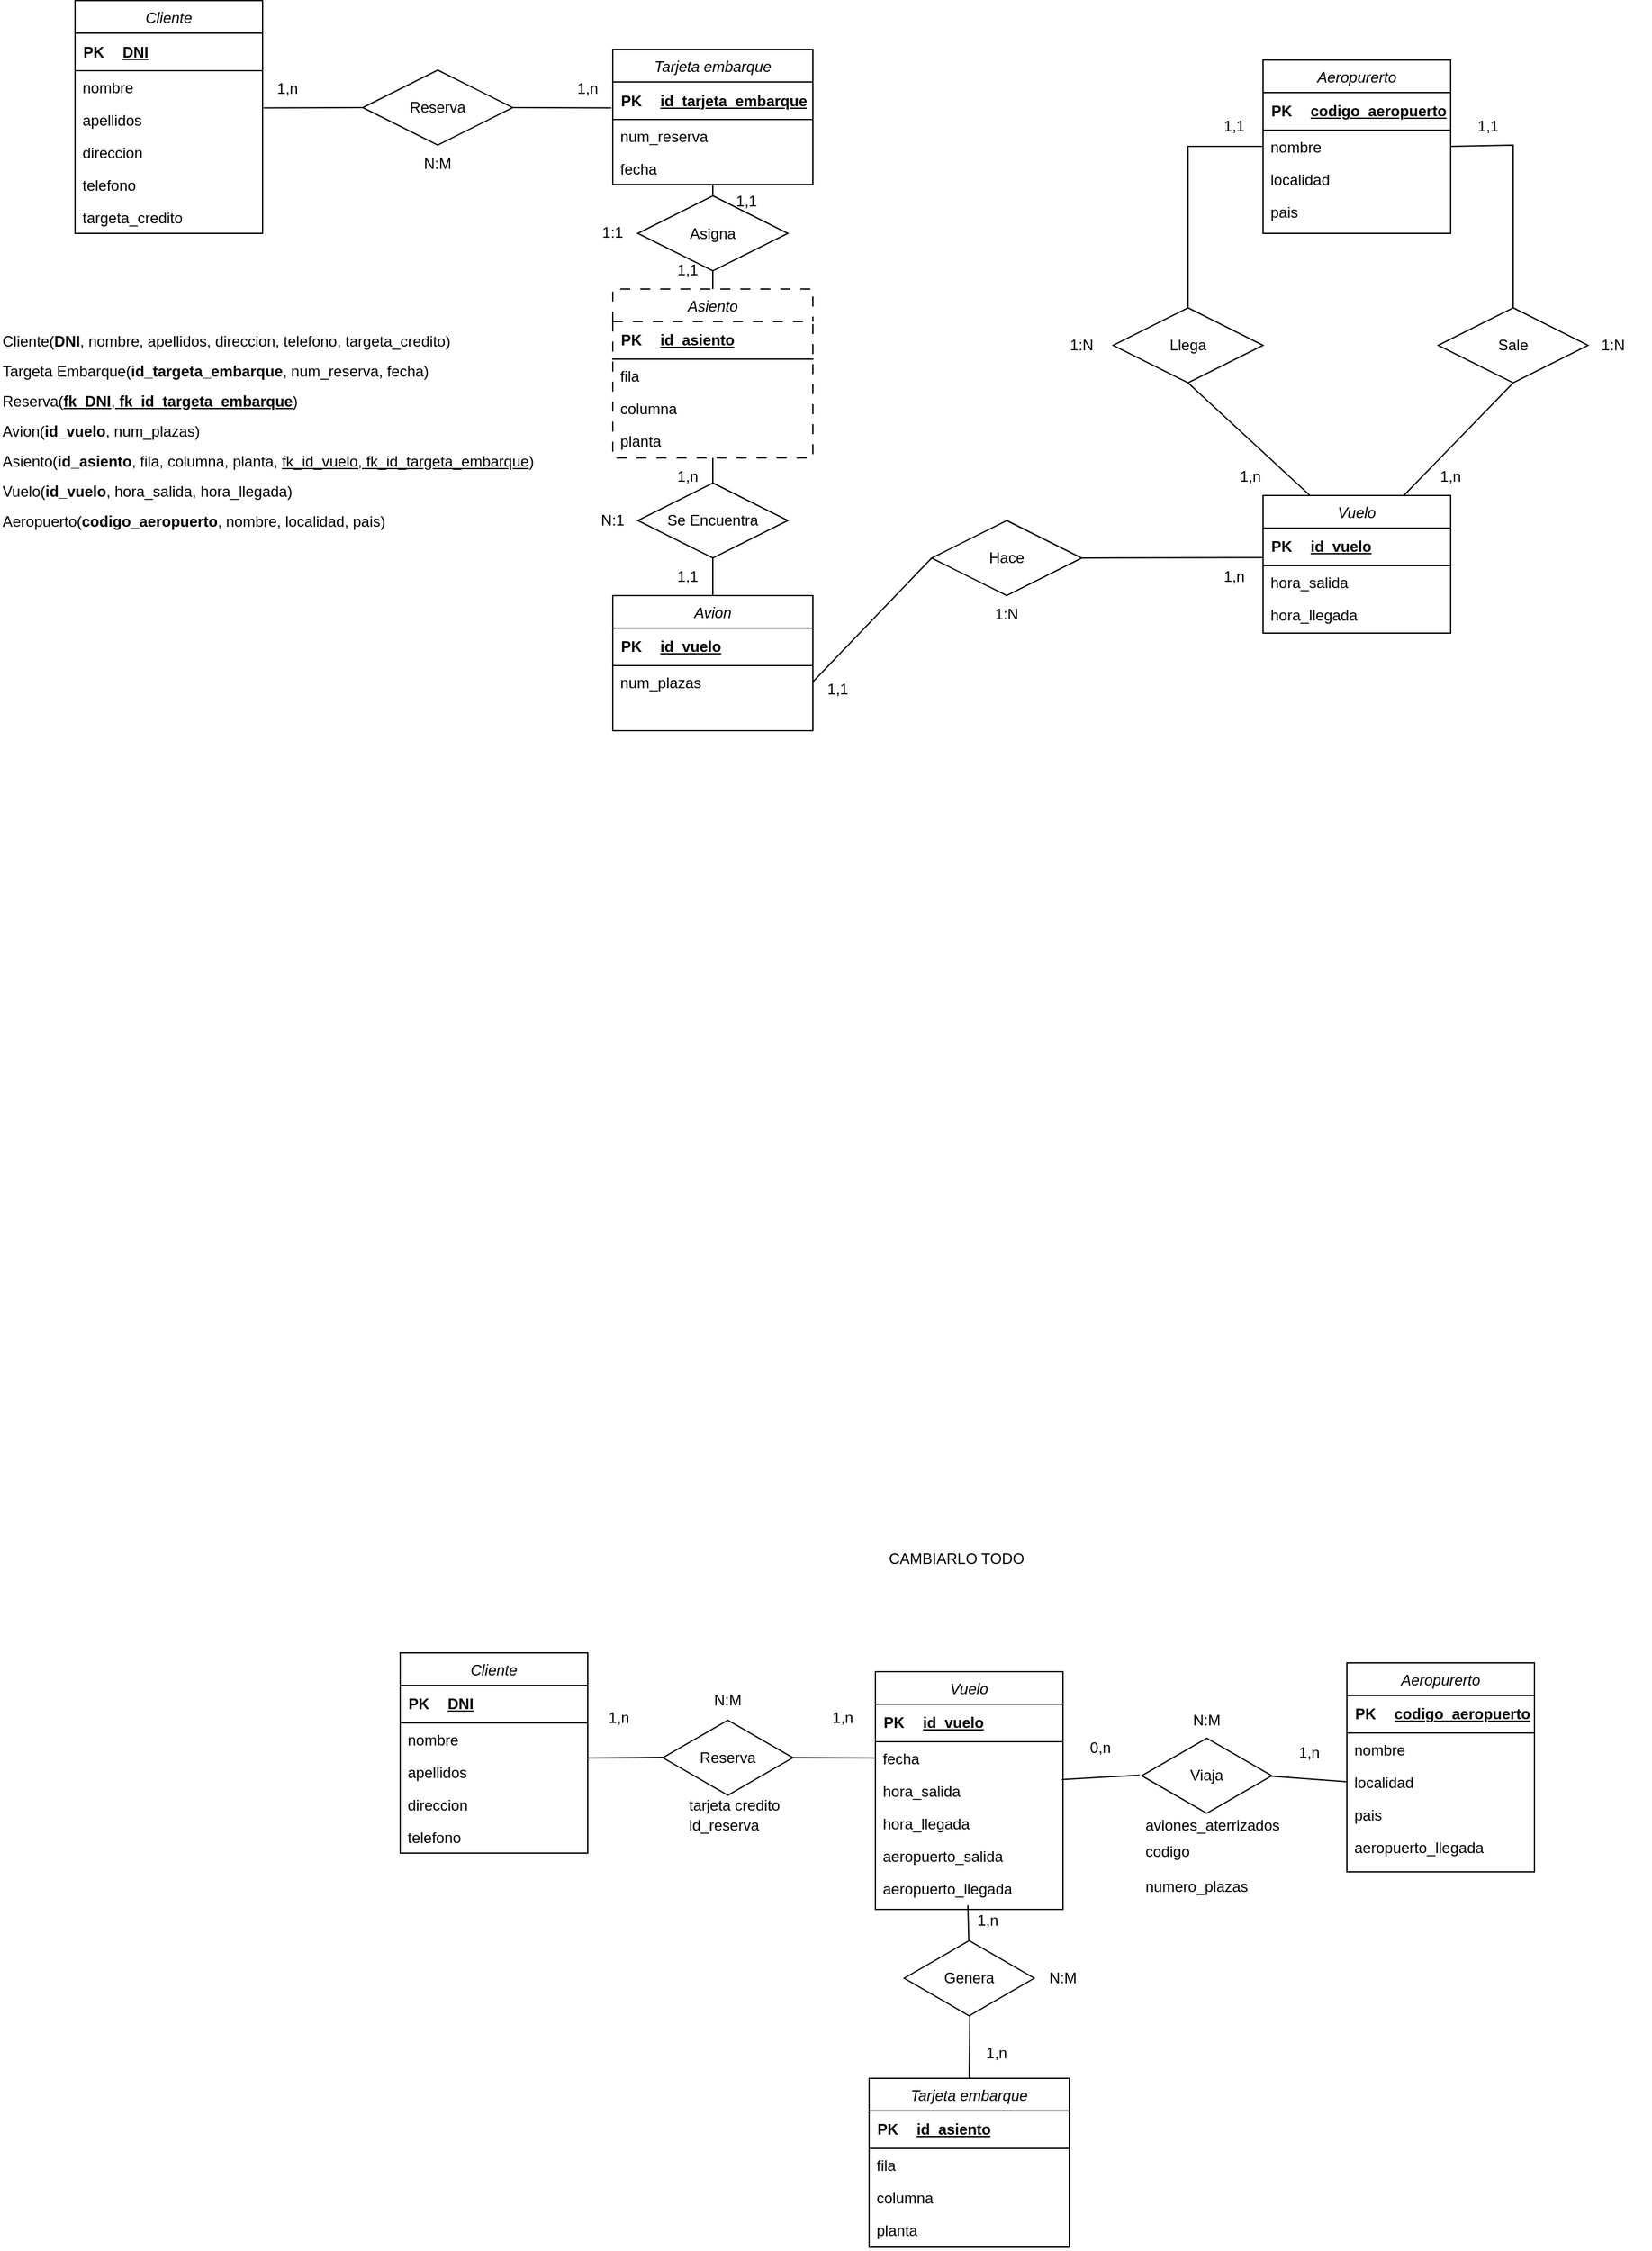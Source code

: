 <mxfile version="22.0.4" type="github">
  <diagram id="C5RBs43oDa-KdzZeNtuy" name="Page-1">
    <mxGraphModel dx="2210" dy="3105" grid="1" gridSize="10" guides="1" tooltips="1" connect="1" arrows="1" fold="1" page="1" pageScale="1" pageWidth="827" pageHeight="1169" math="0" shadow="0">
      <root>
        <mxCell id="WIyWlLk6GJQsqaUBKTNV-0" />
        <mxCell id="WIyWlLk6GJQsqaUBKTNV-1" parent="WIyWlLk6GJQsqaUBKTNV-0" />
        <mxCell id="zkfFHV4jXpPFQw0GAbJ--0" value="Vuelo" style="swimlane;fontStyle=2;align=center;verticalAlign=top;childLayout=stackLayout;horizontal=1;startSize=26;horizontalStack=0;resizeParent=1;resizeLast=0;collapsible=1;marginBottom=0;rounded=0;shadow=0;strokeWidth=1;" parent="WIyWlLk6GJQsqaUBKTNV-1" vertex="1">
          <mxGeometry x="450" y="130" width="150" height="190" as="geometry">
            <mxRectangle x="230" y="140" width="160" height="26" as="alternateBounds" />
          </mxGeometry>
        </mxCell>
        <mxCell id="YsVu7HpBOP6hkLR7kdbf-8" value="" style="shape=table;startSize=0;container=1;collapsible=1;childLayout=tableLayout;fixedRows=1;rowLines=0;fontStyle=0;align=center;resizeLast=1;strokeColor=none;fillColor=none;collapsible=0;" parent="zkfFHV4jXpPFQw0GAbJ--0" vertex="1">
          <mxGeometry y="26" width="150" height="30" as="geometry" />
        </mxCell>
        <mxCell id="YsVu7HpBOP6hkLR7kdbf-9" value="" style="shape=tableRow;horizontal=0;startSize=0;swimlaneHead=0;swimlaneBody=0;fillColor=none;collapsible=0;dropTarget=0;points=[[0,0.5],[1,0.5]];portConstraint=eastwest;top=0;left=0;right=0;bottom=1;" parent="YsVu7HpBOP6hkLR7kdbf-8" vertex="1">
          <mxGeometry width="150" height="30" as="geometry" />
        </mxCell>
        <mxCell id="YsVu7HpBOP6hkLR7kdbf-10" value="PK" style="shape=partialRectangle;connectable=0;fillColor=none;top=0;left=0;bottom=0;right=0;fontStyle=1;overflow=hidden;whiteSpace=wrap;html=1;" parent="YsVu7HpBOP6hkLR7kdbf-9" vertex="1">
          <mxGeometry width="30" height="30" as="geometry">
            <mxRectangle width="30" height="30" as="alternateBounds" />
          </mxGeometry>
        </mxCell>
        <mxCell id="YsVu7HpBOP6hkLR7kdbf-11" value="id_vuelo" style="shape=partialRectangle;connectable=0;fillColor=none;top=0;left=0;bottom=0;right=0;align=left;spacingLeft=6;fontStyle=5;overflow=hidden;whiteSpace=wrap;html=1;" parent="YsVu7HpBOP6hkLR7kdbf-9" vertex="1">
          <mxGeometry x="30" width="120" height="30" as="geometry">
            <mxRectangle width="120" height="30" as="alternateBounds" />
          </mxGeometry>
        </mxCell>
        <mxCell id="zkfFHV4jXpPFQw0GAbJ--2" value="fecha" style="text;align=left;verticalAlign=top;spacingLeft=4;spacingRight=4;overflow=hidden;rotatable=0;points=[[0,0.5],[1,0.5]];portConstraint=eastwest;rounded=0;shadow=0;html=0;" parent="zkfFHV4jXpPFQw0GAbJ--0" vertex="1">
          <mxGeometry y="56" width="150" height="26" as="geometry" />
        </mxCell>
        <mxCell id="zkfFHV4jXpPFQw0GAbJ--3" value="hora_salida" style="text;align=left;verticalAlign=top;spacingLeft=4;spacingRight=4;overflow=hidden;rotatable=0;points=[[0,0.5],[1,0.5]];portConstraint=eastwest;rounded=0;shadow=0;html=0;" parent="zkfFHV4jXpPFQw0GAbJ--0" vertex="1">
          <mxGeometry y="82" width="150" height="26" as="geometry" />
        </mxCell>
        <mxCell id="EzvUGjrrQBkVYkl8ZG3M-45" value="hora_llegada" style="text;align=left;verticalAlign=top;spacingLeft=4;spacingRight=4;overflow=hidden;rotatable=0;points=[[0,0.5],[1,0.5]];portConstraint=eastwest;" parent="zkfFHV4jXpPFQw0GAbJ--0" vertex="1">
          <mxGeometry y="108" width="150" height="26" as="geometry" />
        </mxCell>
        <mxCell id="EzvUGjrrQBkVYkl8ZG3M-46" value="aeropuerto_salida" style="text;align=left;verticalAlign=top;spacingLeft=4;spacingRight=4;overflow=hidden;rotatable=0;points=[[0,0.5],[1,0.5]];portConstraint=eastwest;" parent="zkfFHV4jXpPFQw0GAbJ--0" vertex="1">
          <mxGeometry y="134" width="150" height="26" as="geometry" />
        </mxCell>
        <mxCell id="zkfFHV4jXpPFQw0GAbJ--1" value="aeropuerto_llegada" style="text;align=left;verticalAlign=top;spacingLeft=4;spacingRight=4;overflow=hidden;rotatable=0;points=[[0,0.5],[1,0.5]];portConstraint=eastwest;" parent="zkfFHV4jXpPFQw0GAbJ--0" vertex="1">
          <mxGeometry y="160" width="150" height="26" as="geometry" />
        </mxCell>
        <mxCell id="EzvUGjrrQBkVYkl8ZG3M-3" value="Cliente" style="swimlane;fontStyle=2;align=center;verticalAlign=top;childLayout=stackLayout;horizontal=1;startSize=26;horizontalStack=0;resizeParent=1;resizeLast=0;collapsible=1;marginBottom=0;rounded=0;shadow=0;strokeWidth=1;" parent="WIyWlLk6GJQsqaUBKTNV-1" vertex="1">
          <mxGeometry x="70" y="115" width="150" height="160" as="geometry">
            <mxRectangle x="230" y="140" width="160" height="26" as="alternateBounds" />
          </mxGeometry>
        </mxCell>
        <mxCell id="YsVu7HpBOP6hkLR7kdbf-0" value="" style="shape=table;startSize=0;container=1;collapsible=1;childLayout=tableLayout;fixedRows=1;rowLines=0;fontStyle=0;align=center;resizeLast=1;strokeColor=none;fillColor=none;collapsible=0;" parent="EzvUGjrrQBkVYkl8ZG3M-3" vertex="1">
          <mxGeometry y="26" width="150" height="30" as="geometry" />
        </mxCell>
        <mxCell id="YsVu7HpBOP6hkLR7kdbf-1" value="" style="shape=tableRow;horizontal=0;startSize=0;swimlaneHead=0;swimlaneBody=0;fillColor=none;collapsible=0;dropTarget=0;points=[[0,0.5],[1,0.5]];portConstraint=eastwest;top=0;left=0;right=0;bottom=1;" parent="YsVu7HpBOP6hkLR7kdbf-0" vertex="1">
          <mxGeometry width="150" height="30" as="geometry" />
        </mxCell>
        <mxCell id="YsVu7HpBOP6hkLR7kdbf-2" value="PK" style="shape=partialRectangle;connectable=0;fillColor=none;top=0;left=0;bottom=0;right=0;fontStyle=1;overflow=hidden;whiteSpace=wrap;html=1;" parent="YsVu7HpBOP6hkLR7kdbf-1" vertex="1">
          <mxGeometry width="30" height="30" as="geometry">
            <mxRectangle width="30" height="30" as="alternateBounds" />
          </mxGeometry>
        </mxCell>
        <mxCell id="YsVu7HpBOP6hkLR7kdbf-3" value="DNI" style="shape=partialRectangle;connectable=0;fillColor=none;top=0;left=0;bottom=0;right=0;align=left;spacingLeft=6;fontStyle=5;overflow=hidden;whiteSpace=wrap;html=1;" parent="YsVu7HpBOP6hkLR7kdbf-1" vertex="1">
          <mxGeometry x="30" width="120" height="30" as="geometry">
            <mxRectangle width="120" height="30" as="alternateBounds" />
          </mxGeometry>
        </mxCell>
        <mxCell id="EzvUGjrrQBkVYkl8ZG3M-5" value="nombre" style="text;align=left;verticalAlign=top;spacingLeft=4;spacingRight=4;overflow=hidden;rotatable=0;points=[[0,0.5],[1,0.5]];portConstraint=eastwest;rounded=0;shadow=0;html=0;" parent="EzvUGjrrQBkVYkl8ZG3M-3" vertex="1">
          <mxGeometry y="56" width="150" height="26" as="geometry" />
        </mxCell>
        <mxCell id="EzvUGjrrQBkVYkl8ZG3M-41" value="apellidos" style="text;align=left;verticalAlign=top;spacingLeft=4;spacingRight=4;overflow=hidden;rotatable=0;points=[[0,0.5],[1,0.5]];portConstraint=eastwest;rounded=0;shadow=0;html=0;" parent="EzvUGjrrQBkVYkl8ZG3M-3" vertex="1">
          <mxGeometry y="82" width="150" height="26" as="geometry" />
        </mxCell>
        <mxCell id="EzvUGjrrQBkVYkl8ZG3M-42" value="direccion" style="text;align=left;verticalAlign=top;spacingLeft=4;spacingRight=4;overflow=hidden;rotatable=0;points=[[0,0.5],[1,0.5]];portConstraint=eastwest;rounded=0;shadow=0;html=0;" parent="EzvUGjrrQBkVYkl8ZG3M-3" vertex="1">
          <mxGeometry y="108" width="150" height="26" as="geometry" />
        </mxCell>
        <mxCell id="EzvUGjrrQBkVYkl8ZG3M-6" value="telefono" style="text;align=left;verticalAlign=top;spacingLeft=4;spacingRight=4;overflow=hidden;rotatable=0;points=[[0,0.5],[1,0.5]];portConstraint=eastwest;rounded=0;shadow=0;html=0;" parent="EzvUGjrrQBkVYkl8ZG3M-3" vertex="1">
          <mxGeometry y="134" width="150" height="26" as="geometry" />
        </mxCell>
        <mxCell id="EzvUGjrrQBkVYkl8ZG3M-8" value="Tarjeta embarque" style="swimlane;fontStyle=2;align=center;verticalAlign=top;childLayout=stackLayout;horizontal=1;startSize=26;horizontalStack=0;resizeParent=1;resizeLast=0;collapsible=1;marginBottom=0;rounded=0;shadow=0;strokeWidth=1;" parent="WIyWlLk6GJQsqaUBKTNV-1" vertex="1">
          <mxGeometry x="445" y="455" width="160" height="135" as="geometry">
            <mxRectangle x="230" y="140" width="160" height="26" as="alternateBounds" />
          </mxGeometry>
        </mxCell>
        <mxCell id="YsVu7HpBOP6hkLR7kdbf-4" value="" style="shape=table;startSize=0;container=1;collapsible=1;childLayout=tableLayout;fixedRows=1;rowLines=0;fontStyle=0;align=center;resizeLast=1;strokeColor=none;fillColor=none;collapsible=0;" parent="EzvUGjrrQBkVYkl8ZG3M-8" vertex="1">
          <mxGeometry y="26" width="160" height="30" as="geometry" />
        </mxCell>
        <mxCell id="YsVu7HpBOP6hkLR7kdbf-5" value="" style="shape=tableRow;horizontal=0;startSize=0;swimlaneHead=0;swimlaneBody=0;fillColor=none;collapsible=0;dropTarget=0;points=[[0,0.5],[1,0.5]];portConstraint=eastwest;top=0;left=0;right=0;bottom=1;" parent="YsVu7HpBOP6hkLR7kdbf-4" vertex="1">
          <mxGeometry width="160" height="30" as="geometry" />
        </mxCell>
        <mxCell id="YsVu7HpBOP6hkLR7kdbf-6" value="PK" style="shape=partialRectangle;connectable=0;fillColor=none;top=0;left=0;bottom=0;right=0;fontStyle=1;overflow=hidden;whiteSpace=wrap;html=1;" parent="YsVu7HpBOP6hkLR7kdbf-5" vertex="1">
          <mxGeometry width="30" height="30" as="geometry">
            <mxRectangle width="30" height="30" as="alternateBounds" />
          </mxGeometry>
        </mxCell>
        <mxCell id="YsVu7HpBOP6hkLR7kdbf-7" value="id_asiento" style="shape=partialRectangle;connectable=0;fillColor=none;top=0;left=0;bottom=0;right=0;align=left;spacingLeft=6;fontStyle=5;overflow=hidden;whiteSpace=wrap;html=1;" parent="YsVu7HpBOP6hkLR7kdbf-5" vertex="1">
          <mxGeometry x="30" width="130" height="30" as="geometry">
            <mxRectangle width="130" height="30" as="alternateBounds" />
          </mxGeometry>
        </mxCell>
        <mxCell id="EzvUGjrrQBkVYkl8ZG3M-10" value="fila" style="text;align=left;verticalAlign=top;spacingLeft=4;spacingRight=4;overflow=hidden;rotatable=0;points=[[0,0.5],[1,0.5]];portConstraint=eastwest;rounded=0;shadow=0;html=0;" parent="EzvUGjrrQBkVYkl8ZG3M-8" vertex="1">
          <mxGeometry y="56" width="160" height="26" as="geometry" />
        </mxCell>
        <mxCell id="EzvUGjrrQBkVYkl8ZG3M-38" value="columna" style="text;align=left;verticalAlign=top;spacingLeft=4;spacingRight=4;overflow=hidden;rotatable=0;points=[[0,0.5],[1,0.5]];portConstraint=eastwest;rounded=0;shadow=0;html=0;" parent="EzvUGjrrQBkVYkl8ZG3M-8" vertex="1">
          <mxGeometry y="82" width="160" height="26" as="geometry" />
        </mxCell>
        <mxCell id="EzvUGjrrQBkVYkl8ZG3M-39" value="planta" style="text;align=left;verticalAlign=top;spacingLeft=4;spacingRight=4;overflow=hidden;rotatable=0;points=[[0,0.5],[1,0.5]];portConstraint=eastwest;rounded=0;shadow=0;html=0;" parent="EzvUGjrrQBkVYkl8ZG3M-8" vertex="1">
          <mxGeometry y="108" width="160" height="26" as="geometry" />
        </mxCell>
        <mxCell id="EzvUGjrrQBkVYkl8ZG3M-19" value="" style="html=1;whiteSpace=wrap;aspect=fixed;shape=isoRectangle;" parent="WIyWlLk6GJQsqaUBKTNV-1" vertex="1">
          <mxGeometry x="280" y="167.6" width="104" height="62.4" as="geometry" />
        </mxCell>
        <mxCell id="EzvUGjrrQBkVYkl8ZG3M-20" value="Reserva" style="text;html=1;strokeColor=none;fillColor=none;align=center;verticalAlign=middle;whiteSpace=wrap;rounded=0;" parent="WIyWlLk6GJQsqaUBKTNV-1" vertex="1">
          <mxGeometry x="308" y="190.7" width="48" height="16.2" as="geometry" />
        </mxCell>
        <mxCell id="EzvUGjrrQBkVYkl8ZG3M-22" value="" style="endArrow=none;html=1;rounded=0;entryX=1;entryY=0.5;entryDx=0;entryDy=0;exitX=0.007;exitY=0.496;exitDx=0;exitDy=0;exitPerimeter=0;" parent="WIyWlLk6GJQsqaUBKTNV-1" source="EzvUGjrrQBkVYkl8ZG3M-19" edge="1">
          <mxGeometry width="50" height="50" relative="1" as="geometry">
            <mxPoint x="250" y="260" as="sourcePoint" />
            <mxPoint x="220" y="199" as="targetPoint" />
          </mxGeometry>
        </mxCell>
        <mxCell id="EzvUGjrrQBkVYkl8ZG3M-23" value="" style="endArrow=none;html=1;rounded=0;entryX=0;entryY=0.5;entryDx=0;entryDy=0;exitX=0.983;exitY=0.499;exitDx=0;exitDy=0;exitPerimeter=0;" parent="WIyWlLk6GJQsqaUBKTNV-1" source="EzvUGjrrQBkVYkl8ZG3M-19" edge="1">
          <mxGeometry width="50" height="50" relative="1" as="geometry">
            <mxPoint x="301" y="185" as="sourcePoint" />
            <mxPoint x="450" y="199" as="targetPoint" />
          </mxGeometry>
        </mxCell>
        <mxCell id="EzvUGjrrQBkVYkl8ZG3M-24" value="1,n" style="text;html=1;strokeColor=none;fillColor=none;align=center;verticalAlign=middle;whiteSpace=wrap;rounded=0;" parent="WIyWlLk6GJQsqaUBKTNV-1" vertex="1">
          <mxGeometry x="220" y="154" width="50" height="26" as="geometry" />
        </mxCell>
        <mxCell id="EzvUGjrrQBkVYkl8ZG3M-25" value="1,n" style="text;html=1;strokeColor=none;fillColor=none;align=center;verticalAlign=middle;whiteSpace=wrap;rounded=0;" parent="WIyWlLk6GJQsqaUBKTNV-1" vertex="1">
          <mxGeometry x="394" y="152" width="60" height="30" as="geometry" />
        </mxCell>
        <mxCell id="EzvUGjrrQBkVYkl8ZG3M-26" value="N:M" style="text;html=1;strokeColor=none;fillColor=none;align=center;verticalAlign=middle;whiteSpace=wrap;rounded=0;" parent="WIyWlLk6GJQsqaUBKTNV-1" vertex="1">
          <mxGeometry x="302" y="137.6" width="60" height="30" as="geometry" />
        </mxCell>
        <mxCell id="EzvUGjrrQBkVYkl8ZG3M-30" value="" style="html=1;whiteSpace=wrap;aspect=fixed;shape=isoRectangle;" parent="WIyWlLk6GJQsqaUBKTNV-1" vertex="1">
          <mxGeometry x="473" y="343.8" width="104" height="62.4" as="geometry" />
        </mxCell>
        <mxCell id="EzvUGjrrQBkVYkl8ZG3M-31" value="Genera" style="text;html=1;strokeColor=none;fillColor=none;align=center;verticalAlign=middle;whiteSpace=wrap;rounded=0;" parent="WIyWlLk6GJQsqaUBKTNV-1" vertex="1">
          <mxGeometry x="495" y="360" width="60" height="30" as="geometry" />
        </mxCell>
        <mxCell id="EzvUGjrrQBkVYkl8ZG3M-32" value="" style="endArrow=none;html=1;rounded=0;entryX=0.497;entryY=0.016;entryDx=0;entryDy=0;exitX=0.493;exitY=1.026;exitDx=0;exitDy=0;exitPerimeter=0;entryPerimeter=0;" parent="WIyWlLk6GJQsqaUBKTNV-1" source="zkfFHV4jXpPFQw0GAbJ--1" target="EzvUGjrrQBkVYkl8ZG3M-30" edge="1">
          <mxGeometry width="50" height="50" relative="1" as="geometry">
            <mxPoint x="516" y="276" as="sourcePoint" />
            <mxPoint x="445" y="270" as="targetPoint" />
          </mxGeometry>
        </mxCell>
        <mxCell id="EzvUGjrrQBkVYkl8ZG3M-33" value="" style="endArrow=none;html=1;rounded=0;entryX=0.5;entryY=0;entryDx=0;entryDy=0;exitX=0.505;exitY=0.982;exitDx=0;exitDy=0;exitPerimeter=0;" parent="WIyWlLk6GJQsqaUBKTNV-1" source="EzvUGjrrQBkVYkl8ZG3M-30" target="EzvUGjrrQBkVYkl8ZG3M-8" edge="1">
          <mxGeometry width="50" height="50" relative="1" as="geometry">
            <mxPoint x="534" y="271" as="sourcePoint" />
            <mxPoint x="535" y="301" as="targetPoint" />
          </mxGeometry>
        </mxCell>
        <mxCell id="EzvUGjrrQBkVYkl8ZG3M-35" value="1,n" style="text;html=1;strokeColor=none;fillColor=none;align=center;verticalAlign=middle;whiteSpace=wrap;rounded=0;" parent="WIyWlLk6GJQsqaUBKTNV-1" vertex="1">
          <mxGeometry x="517" y="420" width="60" height="30" as="geometry" />
        </mxCell>
        <mxCell id="EzvUGjrrQBkVYkl8ZG3M-36" value="1,n" style="text;html=1;strokeColor=none;fillColor=none;align=center;verticalAlign=middle;whiteSpace=wrap;rounded=0;" parent="WIyWlLk6GJQsqaUBKTNV-1" vertex="1">
          <mxGeometry x="510" y="313.8" width="60" height="30" as="geometry" />
        </mxCell>
        <mxCell id="EzvUGjrrQBkVYkl8ZG3M-37" value="N:M" style="text;html=1;strokeColor=none;fillColor=none;align=center;verticalAlign=middle;whiteSpace=wrap;rounded=0;" parent="WIyWlLk6GJQsqaUBKTNV-1" vertex="1">
          <mxGeometry x="570" y="360" width="60" height="30" as="geometry" />
        </mxCell>
        <mxCell id="EzvUGjrrQBkVYkl8ZG3M-44" value="tarjeta credito" style="text;align=left;verticalAlign=top;spacingLeft=4;spacingRight=4;overflow=hidden;rotatable=0;points=[[0,0.5],[1,0.5]];portConstraint=eastwest;rounded=0;shadow=0;html=0;" parent="WIyWlLk6GJQsqaUBKTNV-1" vertex="1">
          <mxGeometry x="295" y="223" width="150" height="26" as="geometry" />
        </mxCell>
        <mxCell id="EzvUGjrrQBkVYkl8ZG3M-9" value="id_reserva" style="text;align=left;verticalAlign=top;spacingLeft=4;spacingRight=4;overflow=hidden;rotatable=0;points=[[0,0.5],[1,0.5]];portConstraint=eastwest;" parent="WIyWlLk6GJQsqaUBKTNV-1" vertex="1">
          <mxGeometry x="295" y="239.2" width="160" height="26" as="geometry" />
        </mxCell>
        <mxCell id="EzvUGjrrQBkVYkl8ZG3M-48" value="" style="html=1;whiteSpace=wrap;aspect=fixed;shape=isoRectangle;" parent="WIyWlLk6GJQsqaUBKTNV-1" vertex="1">
          <mxGeometry x="663" y="182" width="104" height="62.4" as="geometry" />
        </mxCell>
        <mxCell id="EzvUGjrrQBkVYkl8ZG3M-49" value="Aeropurerto" style="swimlane;fontStyle=2;align=center;verticalAlign=top;childLayout=stackLayout;horizontal=1;startSize=26;horizontalStack=0;resizeParent=1;resizeLast=0;collapsible=1;marginBottom=0;rounded=0;shadow=0;strokeWidth=1;" parent="WIyWlLk6GJQsqaUBKTNV-1" vertex="1">
          <mxGeometry x="827" y="123" width="150" height="167" as="geometry">
            <mxRectangle x="230" y="140" width="160" height="26" as="alternateBounds" />
          </mxGeometry>
        </mxCell>
        <mxCell id="YsVu7HpBOP6hkLR7kdbf-12" value="" style="shape=table;startSize=0;container=1;collapsible=1;childLayout=tableLayout;fixedRows=1;rowLines=0;fontStyle=0;align=center;resizeLast=1;strokeColor=none;fillColor=none;collapsible=0;" parent="EzvUGjrrQBkVYkl8ZG3M-49" vertex="1">
          <mxGeometry y="26" width="150" height="30" as="geometry" />
        </mxCell>
        <mxCell id="YsVu7HpBOP6hkLR7kdbf-13" value="" style="shape=tableRow;horizontal=0;startSize=0;swimlaneHead=0;swimlaneBody=0;fillColor=none;collapsible=0;dropTarget=0;points=[[0,0.5],[1,0.5]];portConstraint=eastwest;top=0;left=0;right=0;bottom=1;" parent="YsVu7HpBOP6hkLR7kdbf-12" vertex="1">
          <mxGeometry width="150" height="30" as="geometry" />
        </mxCell>
        <mxCell id="YsVu7HpBOP6hkLR7kdbf-14" value="PK" style="shape=partialRectangle;connectable=0;fillColor=none;top=0;left=0;bottom=0;right=0;fontStyle=1;overflow=hidden;whiteSpace=wrap;html=1;" parent="YsVu7HpBOP6hkLR7kdbf-13" vertex="1">
          <mxGeometry width="30" height="30" as="geometry">
            <mxRectangle width="30" height="30" as="alternateBounds" />
          </mxGeometry>
        </mxCell>
        <mxCell id="YsVu7HpBOP6hkLR7kdbf-15" value="codigo_aeropuerto" style="shape=partialRectangle;connectable=0;fillColor=none;top=0;left=0;bottom=0;right=0;align=left;spacingLeft=6;fontStyle=5;overflow=hidden;whiteSpace=wrap;html=1;" parent="YsVu7HpBOP6hkLR7kdbf-13" vertex="1">
          <mxGeometry x="30" width="120" height="30" as="geometry">
            <mxRectangle width="120" height="30" as="alternateBounds" />
          </mxGeometry>
        </mxCell>
        <mxCell id="EzvUGjrrQBkVYkl8ZG3M-51" value="nombre" style="text;align=left;verticalAlign=top;spacingLeft=4;spacingRight=4;overflow=hidden;rotatable=0;points=[[0,0.5],[1,0.5]];portConstraint=eastwest;rounded=0;shadow=0;html=0;" parent="EzvUGjrrQBkVYkl8ZG3M-49" vertex="1">
          <mxGeometry y="56" width="150" height="26" as="geometry" />
        </mxCell>
        <mxCell id="EzvUGjrrQBkVYkl8ZG3M-52" value="localidad" style="text;align=left;verticalAlign=top;spacingLeft=4;spacingRight=4;overflow=hidden;rotatable=0;points=[[0,0.5],[1,0.5]];portConstraint=eastwest;rounded=0;shadow=0;html=0;" parent="EzvUGjrrQBkVYkl8ZG3M-49" vertex="1">
          <mxGeometry y="82" width="150" height="26" as="geometry" />
        </mxCell>
        <mxCell id="EzvUGjrrQBkVYkl8ZG3M-53" value="pais" style="text;align=left;verticalAlign=top;spacingLeft=4;spacingRight=4;overflow=hidden;rotatable=0;points=[[0,0.5],[1,0.5]];portConstraint=eastwest;" parent="EzvUGjrrQBkVYkl8ZG3M-49" vertex="1">
          <mxGeometry y="108" width="150" height="26" as="geometry" />
        </mxCell>
        <mxCell id="EzvUGjrrQBkVYkl8ZG3M-55" value="aeropuerto_llegada" style="text;align=left;verticalAlign=top;spacingLeft=4;spacingRight=4;overflow=hidden;rotatable=0;points=[[0,0.5],[1,0.5]];portConstraint=eastwest;" parent="EzvUGjrrQBkVYkl8ZG3M-49" vertex="1">
          <mxGeometry y="134" width="150" height="26" as="geometry" />
        </mxCell>
        <mxCell id="EzvUGjrrQBkVYkl8ZG3M-56" value="Viaja" style="text;html=1;strokeColor=none;fillColor=none;align=center;verticalAlign=middle;whiteSpace=wrap;rounded=0;" parent="WIyWlLk6GJQsqaUBKTNV-1" vertex="1">
          <mxGeometry x="685" y="198.2" width="60" height="30" as="geometry" />
        </mxCell>
        <mxCell id="EzvUGjrrQBkVYkl8ZG3M-57" value="" style="endArrow=none;html=1;rounded=0;entryX=1;entryY=0.5;entryDx=0;entryDy=0;exitX=-0.016;exitY=0.492;exitDx=0;exitDy=0;exitPerimeter=0;" parent="WIyWlLk6GJQsqaUBKTNV-1" source="EzvUGjrrQBkVYkl8ZG3M-48" edge="1">
          <mxGeometry width="50" height="50" relative="1" as="geometry">
            <mxPoint x="670" y="222.2" as="sourcePoint" />
            <mxPoint x="599" y="216.2" as="targetPoint" />
          </mxGeometry>
        </mxCell>
        <mxCell id="EzvUGjrrQBkVYkl8ZG3M-58" value="" style="endArrow=none;html=1;rounded=0;entryX=0;entryY=0.5;entryDx=0;entryDy=0;exitX=0.986;exitY=0.505;exitDx=0;exitDy=0;exitPerimeter=0;" parent="WIyWlLk6GJQsqaUBKTNV-1" source="EzvUGjrrQBkVYkl8ZG3M-48" target="EzvUGjrrQBkVYkl8ZG3M-52" edge="1">
          <mxGeometry width="50" height="50" relative="1" as="geometry">
            <mxPoint x="678" y="218" as="sourcePoint" />
            <mxPoint x="609" y="226.2" as="targetPoint" />
          </mxGeometry>
        </mxCell>
        <mxCell id="EzvUGjrrQBkVYkl8ZG3M-59" value="aviones_aterrizados" style="text;align=left;verticalAlign=top;spacingLeft=4;spacingRight=4;overflow=hidden;rotatable=0;points=[[0,0.5],[1,0.5]];portConstraint=eastwest;" parent="WIyWlLk6GJQsqaUBKTNV-1" vertex="1">
          <mxGeometry x="660" y="239.2" width="150" height="26" as="geometry" />
        </mxCell>
        <mxCell id="EzvUGjrrQBkVYkl8ZG3M-60" value="codigo" style="text;align=left;verticalAlign=top;spacingLeft=4;spacingRight=4;overflow=hidden;rotatable=0;points=[[0,0.5],[1,0.5]];portConstraint=eastwest;" parent="WIyWlLk6GJQsqaUBKTNV-1" vertex="1">
          <mxGeometry x="660" y="260" width="150" height="26" as="geometry" />
        </mxCell>
        <mxCell id="EzvUGjrrQBkVYkl8ZG3M-61" value="numero_plazas" style="text;align=left;verticalAlign=top;spacingLeft=4;spacingRight=4;overflow=hidden;rotatable=0;points=[[0,0.5],[1,0.5]];portConstraint=eastwest;" parent="WIyWlLk6GJQsqaUBKTNV-1" vertex="1">
          <mxGeometry x="660" y="287.8" width="150" height="26" as="geometry" />
        </mxCell>
        <mxCell id="EzvUGjrrQBkVYkl8ZG3M-62" value="0,n" style="text;html=1;strokeColor=none;fillColor=none;align=center;verticalAlign=middle;whiteSpace=wrap;rounded=0;" parent="WIyWlLk6GJQsqaUBKTNV-1" vertex="1">
          <mxGeometry x="600" y="176.2" width="60" height="30" as="geometry" />
        </mxCell>
        <mxCell id="EzvUGjrrQBkVYkl8ZG3M-63" value="1,n" style="text;html=1;strokeColor=none;fillColor=none;align=center;verticalAlign=middle;whiteSpace=wrap;rounded=0;" parent="WIyWlLk6GJQsqaUBKTNV-1" vertex="1">
          <mxGeometry x="767" y="180" width="60" height="30" as="geometry" />
        </mxCell>
        <mxCell id="EzvUGjrrQBkVYkl8ZG3M-64" value="N:M" style="text;html=1;strokeColor=none;fillColor=none;align=center;verticalAlign=middle;whiteSpace=wrap;rounded=0;" parent="WIyWlLk6GJQsqaUBKTNV-1" vertex="1">
          <mxGeometry x="685" y="153.8" width="60" height="30" as="geometry" />
        </mxCell>
        <mxCell id="kstQLZmZtY-DnsbuySSh-2" value="CAMBIARLO TODO" style="text;html=1;strokeColor=none;fillColor=none;align=center;verticalAlign=middle;whiteSpace=wrap;rounded=0;" parent="WIyWlLk6GJQsqaUBKTNV-1" vertex="1">
          <mxGeometry x="250" y="-50" width="530" height="180" as="geometry" />
        </mxCell>
        <mxCell id="PGz181kGc2inq-XdH9TZ-1" value="Vuelo" style="swimlane;fontStyle=2;align=center;verticalAlign=top;childLayout=stackLayout;horizontal=1;startSize=26;horizontalStack=0;resizeParent=1;resizeLast=0;collapsible=1;marginBottom=0;rounded=0;shadow=0;strokeWidth=1;" vertex="1" parent="WIyWlLk6GJQsqaUBKTNV-1">
          <mxGeometry x="760" y="-810" width="150" height="110" as="geometry">
            <mxRectangle x="230" y="140" width="160" height="26" as="alternateBounds" />
          </mxGeometry>
        </mxCell>
        <mxCell id="PGz181kGc2inq-XdH9TZ-2" value="" style="shape=table;startSize=0;container=1;collapsible=1;childLayout=tableLayout;fixedRows=1;rowLines=0;fontStyle=0;align=center;resizeLast=1;strokeColor=none;fillColor=none;collapsible=0;" vertex="1" parent="PGz181kGc2inq-XdH9TZ-1">
          <mxGeometry y="26" width="150" height="30" as="geometry" />
        </mxCell>
        <mxCell id="PGz181kGc2inq-XdH9TZ-3" value="" style="shape=tableRow;horizontal=0;startSize=0;swimlaneHead=0;swimlaneBody=0;fillColor=none;collapsible=0;dropTarget=0;points=[[0,0.5],[1,0.5]];portConstraint=eastwest;top=0;left=0;right=0;bottom=1;" vertex="1" parent="PGz181kGc2inq-XdH9TZ-2">
          <mxGeometry width="150" height="30" as="geometry" />
        </mxCell>
        <mxCell id="PGz181kGc2inq-XdH9TZ-4" value="PK" style="shape=partialRectangle;connectable=0;fillColor=none;top=0;left=0;bottom=0;right=0;fontStyle=1;overflow=hidden;whiteSpace=wrap;html=1;" vertex="1" parent="PGz181kGc2inq-XdH9TZ-3">
          <mxGeometry width="30" height="30" as="geometry">
            <mxRectangle width="30" height="30" as="alternateBounds" />
          </mxGeometry>
        </mxCell>
        <mxCell id="PGz181kGc2inq-XdH9TZ-5" value="id_vuelo" style="shape=partialRectangle;connectable=0;fillColor=none;top=0;left=0;bottom=0;right=0;align=left;spacingLeft=6;fontStyle=5;overflow=hidden;whiteSpace=wrap;html=1;" vertex="1" parent="PGz181kGc2inq-XdH9TZ-3">
          <mxGeometry x="30" width="120" height="30" as="geometry">
            <mxRectangle width="120" height="30" as="alternateBounds" />
          </mxGeometry>
        </mxCell>
        <mxCell id="PGz181kGc2inq-XdH9TZ-7" value="hora_salida" style="text;align=left;verticalAlign=top;spacingLeft=4;spacingRight=4;overflow=hidden;rotatable=0;points=[[0,0.5],[1,0.5]];portConstraint=eastwest;rounded=0;shadow=0;html=0;" vertex="1" parent="PGz181kGc2inq-XdH9TZ-1">
          <mxGeometry y="56" width="150" height="26" as="geometry" />
        </mxCell>
        <mxCell id="PGz181kGc2inq-XdH9TZ-8" value="hora_llegada" style="text;align=left;verticalAlign=top;spacingLeft=4;spacingRight=4;overflow=hidden;rotatable=0;points=[[0,0.5],[1,0.5]];portConstraint=eastwest;" vertex="1" parent="PGz181kGc2inq-XdH9TZ-1">
          <mxGeometry y="82" width="150" height="26" as="geometry" />
        </mxCell>
        <mxCell id="PGz181kGc2inq-XdH9TZ-11" value="Cliente" style="swimlane;fontStyle=2;align=center;verticalAlign=top;childLayout=stackLayout;horizontal=1;startSize=26;horizontalStack=0;resizeParent=1;resizeLast=0;collapsible=1;marginBottom=0;rounded=0;shadow=0;strokeWidth=1;" vertex="1" parent="WIyWlLk6GJQsqaUBKTNV-1">
          <mxGeometry x="-190" y="-1205.5" width="150" height="186" as="geometry">
            <mxRectangle x="230" y="140" width="160" height="26" as="alternateBounds" />
          </mxGeometry>
        </mxCell>
        <mxCell id="PGz181kGc2inq-XdH9TZ-12" value="" style="shape=table;startSize=0;container=1;collapsible=1;childLayout=tableLayout;fixedRows=1;rowLines=0;fontStyle=0;align=center;resizeLast=1;strokeColor=none;fillColor=none;collapsible=0;" vertex="1" parent="PGz181kGc2inq-XdH9TZ-11">
          <mxGeometry y="26" width="150" height="30" as="geometry" />
        </mxCell>
        <mxCell id="PGz181kGc2inq-XdH9TZ-13" value="" style="shape=tableRow;horizontal=0;startSize=0;swimlaneHead=0;swimlaneBody=0;fillColor=none;collapsible=0;dropTarget=0;points=[[0,0.5],[1,0.5]];portConstraint=eastwest;top=0;left=0;right=0;bottom=1;" vertex="1" parent="PGz181kGc2inq-XdH9TZ-12">
          <mxGeometry width="150" height="30" as="geometry" />
        </mxCell>
        <mxCell id="PGz181kGc2inq-XdH9TZ-14" value="PK" style="shape=partialRectangle;connectable=0;fillColor=none;top=0;left=0;bottom=0;right=0;fontStyle=1;overflow=hidden;whiteSpace=wrap;html=1;" vertex="1" parent="PGz181kGc2inq-XdH9TZ-13">
          <mxGeometry width="30" height="30" as="geometry">
            <mxRectangle width="30" height="30" as="alternateBounds" />
          </mxGeometry>
        </mxCell>
        <mxCell id="PGz181kGc2inq-XdH9TZ-15" value="DNI" style="shape=partialRectangle;connectable=0;fillColor=none;top=0;left=0;bottom=0;right=0;align=left;spacingLeft=6;fontStyle=5;overflow=hidden;whiteSpace=wrap;html=1;" vertex="1" parent="PGz181kGc2inq-XdH9TZ-13">
          <mxGeometry x="30" width="120" height="30" as="geometry">
            <mxRectangle width="120" height="30" as="alternateBounds" />
          </mxGeometry>
        </mxCell>
        <mxCell id="PGz181kGc2inq-XdH9TZ-16" value="nombre" style="text;align=left;verticalAlign=top;spacingLeft=4;spacingRight=4;overflow=hidden;rotatable=0;points=[[0,0.5],[1,0.5]];portConstraint=eastwest;rounded=0;shadow=0;html=0;" vertex="1" parent="PGz181kGc2inq-XdH9TZ-11">
          <mxGeometry y="56" width="150" height="26" as="geometry" />
        </mxCell>
        <mxCell id="PGz181kGc2inq-XdH9TZ-17" value="apellidos" style="text;align=left;verticalAlign=top;spacingLeft=4;spacingRight=4;overflow=hidden;rotatable=0;points=[[0,0.5],[1,0.5]];portConstraint=eastwest;rounded=0;shadow=0;html=0;" vertex="1" parent="PGz181kGc2inq-XdH9TZ-11">
          <mxGeometry y="82" width="150" height="26" as="geometry" />
        </mxCell>
        <mxCell id="PGz181kGc2inq-XdH9TZ-18" value="direccion" style="text;align=left;verticalAlign=top;spacingLeft=4;spacingRight=4;overflow=hidden;rotatable=0;points=[[0,0.5],[1,0.5]];portConstraint=eastwest;rounded=0;shadow=0;html=0;" vertex="1" parent="PGz181kGc2inq-XdH9TZ-11">
          <mxGeometry y="108" width="150" height="26" as="geometry" />
        </mxCell>
        <mxCell id="PGz181kGc2inq-XdH9TZ-19" value="telefono" style="text;align=left;verticalAlign=top;spacingLeft=4;spacingRight=4;overflow=hidden;rotatable=0;points=[[0,0.5],[1,0.5]];portConstraint=eastwest;rounded=0;shadow=0;html=0;" vertex="1" parent="PGz181kGc2inq-XdH9TZ-11">
          <mxGeometry y="134" width="150" height="26" as="geometry" />
        </mxCell>
        <mxCell id="PGz181kGc2inq-XdH9TZ-64" value="targeta_credito" style="text;align=left;verticalAlign=top;spacingLeft=4;spacingRight=4;overflow=hidden;rotatable=0;points=[[0,0.5],[1,0.5]];portConstraint=eastwest;rounded=0;shadow=0;html=0;" vertex="1" parent="PGz181kGc2inq-XdH9TZ-11">
          <mxGeometry y="160" width="150" height="26" as="geometry" />
        </mxCell>
        <mxCell id="PGz181kGc2inq-XdH9TZ-20" value="Tarjeta embarque" style="swimlane;fontStyle=2;align=center;verticalAlign=top;childLayout=stackLayout;horizontal=1;startSize=26;horizontalStack=0;resizeParent=1;resizeLast=0;collapsible=1;marginBottom=0;rounded=0;shadow=0;strokeWidth=1;" vertex="1" parent="WIyWlLk6GJQsqaUBKTNV-1">
          <mxGeometry x="240" y="-1166.5" width="160" height="108" as="geometry">
            <mxRectangle x="230" y="140" width="160" height="26" as="alternateBounds" />
          </mxGeometry>
        </mxCell>
        <mxCell id="PGz181kGc2inq-XdH9TZ-21" value="" style="shape=table;startSize=0;container=1;collapsible=1;childLayout=tableLayout;fixedRows=1;rowLines=0;fontStyle=0;align=center;resizeLast=1;strokeColor=none;fillColor=none;collapsible=0;" vertex="1" parent="PGz181kGc2inq-XdH9TZ-20">
          <mxGeometry y="26" width="160" height="30" as="geometry" />
        </mxCell>
        <mxCell id="PGz181kGc2inq-XdH9TZ-22" value="" style="shape=tableRow;horizontal=0;startSize=0;swimlaneHead=0;swimlaneBody=0;fillColor=none;collapsible=0;dropTarget=0;points=[[0,0.5],[1,0.5]];portConstraint=eastwest;top=0;left=0;right=0;bottom=1;" vertex="1" parent="PGz181kGc2inq-XdH9TZ-21">
          <mxGeometry width="160" height="30" as="geometry" />
        </mxCell>
        <mxCell id="PGz181kGc2inq-XdH9TZ-23" value="PK" style="shape=partialRectangle;connectable=0;fillColor=none;top=0;left=0;bottom=0;right=0;fontStyle=1;overflow=hidden;whiteSpace=wrap;html=1;" vertex="1" parent="PGz181kGc2inq-XdH9TZ-22">
          <mxGeometry width="30" height="30" as="geometry">
            <mxRectangle width="30" height="30" as="alternateBounds" />
          </mxGeometry>
        </mxCell>
        <mxCell id="PGz181kGc2inq-XdH9TZ-24" value="id_tarjeta_embarque" style="shape=partialRectangle;connectable=0;fillColor=none;top=0;left=0;bottom=0;right=0;align=left;spacingLeft=6;fontStyle=5;overflow=hidden;whiteSpace=wrap;html=1;" vertex="1" parent="PGz181kGc2inq-XdH9TZ-22">
          <mxGeometry x="30" width="130" height="30" as="geometry">
            <mxRectangle width="130" height="30" as="alternateBounds" />
          </mxGeometry>
        </mxCell>
        <mxCell id="PGz181kGc2inq-XdH9TZ-25" value="num_reserva" style="text;align=left;verticalAlign=top;spacingLeft=4;spacingRight=4;overflow=hidden;rotatable=0;points=[[0,0.5],[1,0.5]];portConstraint=eastwest;rounded=0;shadow=0;html=0;" vertex="1" parent="PGz181kGc2inq-XdH9TZ-20">
          <mxGeometry y="56" width="160" height="26" as="geometry" />
        </mxCell>
        <mxCell id="PGz181kGc2inq-XdH9TZ-26" value="fecha" style="text;align=left;verticalAlign=top;spacingLeft=4;spacingRight=4;overflow=hidden;rotatable=0;points=[[0,0.5],[1,0.5]];portConstraint=eastwest;rounded=0;shadow=0;html=0;" vertex="1" parent="PGz181kGc2inq-XdH9TZ-20">
          <mxGeometry y="82" width="160" height="26" as="geometry" />
        </mxCell>
        <mxCell id="PGz181kGc2inq-XdH9TZ-45" value="Aeropurerto" style="swimlane;fontStyle=2;align=center;verticalAlign=top;childLayout=stackLayout;horizontal=1;startSize=26;horizontalStack=0;resizeParent=1;resizeLast=0;collapsible=1;marginBottom=0;rounded=0;shadow=0;strokeWidth=1;" vertex="1" parent="WIyWlLk6GJQsqaUBKTNV-1">
          <mxGeometry x="760" y="-1158" width="150" height="138.5" as="geometry">
            <mxRectangle x="230" y="140" width="160" height="26" as="alternateBounds" />
          </mxGeometry>
        </mxCell>
        <mxCell id="PGz181kGc2inq-XdH9TZ-46" value="" style="shape=table;startSize=0;container=1;collapsible=1;childLayout=tableLayout;fixedRows=1;rowLines=0;fontStyle=0;align=center;resizeLast=1;strokeColor=none;fillColor=none;collapsible=0;" vertex="1" parent="PGz181kGc2inq-XdH9TZ-45">
          <mxGeometry y="26" width="150" height="30" as="geometry" />
        </mxCell>
        <mxCell id="PGz181kGc2inq-XdH9TZ-47" value="" style="shape=tableRow;horizontal=0;startSize=0;swimlaneHead=0;swimlaneBody=0;fillColor=none;collapsible=0;dropTarget=0;points=[[0,0.5],[1,0.5]];portConstraint=eastwest;top=0;left=0;right=0;bottom=1;" vertex="1" parent="PGz181kGc2inq-XdH9TZ-46">
          <mxGeometry width="150" height="30" as="geometry" />
        </mxCell>
        <mxCell id="PGz181kGc2inq-XdH9TZ-48" value="PK" style="shape=partialRectangle;connectable=0;fillColor=none;top=0;left=0;bottom=0;right=0;fontStyle=1;overflow=hidden;whiteSpace=wrap;html=1;" vertex="1" parent="PGz181kGc2inq-XdH9TZ-47">
          <mxGeometry width="30" height="30" as="geometry">
            <mxRectangle width="30" height="30" as="alternateBounds" />
          </mxGeometry>
        </mxCell>
        <mxCell id="PGz181kGc2inq-XdH9TZ-49" value="codigo_aeropuerto" style="shape=partialRectangle;connectable=0;fillColor=none;top=0;left=0;bottom=0;right=0;align=left;spacingLeft=6;fontStyle=5;overflow=hidden;whiteSpace=wrap;html=1;" vertex="1" parent="PGz181kGc2inq-XdH9TZ-47">
          <mxGeometry x="30" width="120" height="30" as="geometry">
            <mxRectangle width="120" height="30" as="alternateBounds" />
          </mxGeometry>
        </mxCell>
        <mxCell id="PGz181kGc2inq-XdH9TZ-50" value="nombre" style="text;align=left;verticalAlign=top;spacingLeft=4;spacingRight=4;overflow=hidden;rotatable=0;points=[[0,0.5],[1,0.5]];portConstraint=eastwest;rounded=0;shadow=0;html=0;" vertex="1" parent="PGz181kGc2inq-XdH9TZ-45">
          <mxGeometry y="56" width="150" height="26" as="geometry" />
        </mxCell>
        <mxCell id="PGz181kGc2inq-XdH9TZ-51" value="localidad" style="text;align=left;verticalAlign=top;spacingLeft=4;spacingRight=4;overflow=hidden;rotatable=0;points=[[0,0.5],[1,0.5]];portConstraint=eastwest;rounded=0;shadow=0;html=0;" vertex="1" parent="PGz181kGc2inq-XdH9TZ-45">
          <mxGeometry y="82" width="150" height="26" as="geometry" />
        </mxCell>
        <mxCell id="PGz181kGc2inq-XdH9TZ-52" value="pais" style="text;align=left;verticalAlign=top;spacingLeft=4;spacingRight=4;overflow=hidden;rotatable=0;points=[[0,0.5],[1,0.5]];portConstraint=eastwest;" vertex="1" parent="PGz181kGc2inq-XdH9TZ-45">
          <mxGeometry y="108" width="150" height="26" as="geometry" />
        </mxCell>
        <mxCell id="PGz181kGc2inq-XdH9TZ-66" value="Asiento" style="swimlane;fontStyle=2;align=center;verticalAlign=top;childLayout=stackLayout;horizontal=1;startSize=26;horizontalStack=0;resizeParent=1;resizeLast=0;collapsible=1;marginBottom=0;rounded=0;shadow=0;strokeWidth=1;dashed=1;dashPattern=8 8;" vertex="1" parent="WIyWlLk6GJQsqaUBKTNV-1">
          <mxGeometry x="240" y="-975" width="160" height="135" as="geometry">
            <mxRectangle x="230" y="140" width="160" height="26" as="alternateBounds" />
          </mxGeometry>
        </mxCell>
        <mxCell id="PGz181kGc2inq-XdH9TZ-67" value="" style="shape=table;startSize=0;container=1;collapsible=1;childLayout=tableLayout;fixedRows=1;rowLines=0;fontStyle=0;align=center;resizeLast=1;strokeColor=none;fillColor=none;collapsible=0;" vertex="1" parent="PGz181kGc2inq-XdH9TZ-66">
          <mxGeometry y="26" width="160" height="30" as="geometry" />
        </mxCell>
        <mxCell id="PGz181kGc2inq-XdH9TZ-68" value="" style="shape=tableRow;horizontal=0;startSize=0;swimlaneHead=0;swimlaneBody=0;fillColor=none;collapsible=0;dropTarget=0;points=[[0,0.5],[1,0.5]];portConstraint=eastwest;top=0;left=0;right=0;bottom=1;" vertex="1" parent="PGz181kGc2inq-XdH9TZ-67">
          <mxGeometry width="160" height="30" as="geometry" />
        </mxCell>
        <mxCell id="PGz181kGc2inq-XdH9TZ-69" value="PK" style="shape=partialRectangle;connectable=0;fillColor=none;top=0;left=0;bottom=0;right=0;fontStyle=1;overflow=hidden;whiteSpace=wrap;html=1;" vertex="1" parent="PGz181kGc2inq-XdH9TZ-68">
          <mxGeometry width="30" height="30" as="geometry">
            <mxRectangle width="30" height="30" as="alternateBounds" />
          </mxGeometry>
        </mxCell>
        <mxCell id="PGz181kGc2inq-XdH9TZ-70" value="id_asiento" style="shape=partialRectangle;connectable=0;fillColor=none;top=0;left=0;bottom=0;right=0;align=left;spacingLeft=6;fontStyle=5;overflow=hidden;whiteSpace=wrap;html=1;" vertex="1" parent="PGz181kGc2inq-XdH9TZ-68">
          <mxGeometry x="30" width="130" height="30" as="geometry">
            <mxRectangle width="130" height="30" as="alternateBounds" />
          </mxGeometry>
        </mxCell>
        <mxCell id="PGz181kGc2inq-XdH9TZ-71" value="fila" style="text;align=left;verticalAlign=top;spacingLeft=4;spacingRight=4;overflow=hidden;rotatable=0;points=[[0,0.5],[1,0.5]];portConstraint=eastwest;rounded=0;shadow=0;html=0;" vertex="1" parent="PGz181kGc2inq-XdH9TZ-66">
          <mxGeometry y="56" width="160" height="26" as="geometry" />
        </mxCell>
        <mxCell id="PGz181kGc2inq-XdH9TZ-72" value="columna" style="text;align=left;verticalAlign=top;spacingLeft=4;spacingRight=4;overflow=hidden;rotatable=0;points=[[0,0.5],[1,0.5]];portConstraint=eastwest;rounded=0;shadow=0;html=0;" vertex="1" parent="PGz181kGc2inq-XdH9TZ-66">
          <mxGeometry y="82" width="160" height="26" as="geometry" />
        </mxCell>
        <mxCell id="PGz181kGc2inq-XdH9TZ-73" value="planta" style="text;align=left;verticalAlign=top;spacingLeft=4;spacingRight=4;overflow=hidden;rotatable=0;points=[[0,0.5],[1,0.5]];portConstraint=eastwest;rounded=0;shadow=0;html=0;" vertex="1" parent="PGz181kGc2inq-XdH9TZ-66">
          <mxGeometry y="108" width="160" height="26" as="geometry" />
        </mxCell>
        <mxCell id="PGz181kGc2inq-XdH9TZ-74" value="Avion" style="swimlane;fontStyle=2;align=center;verticalAlign=top;childLayout=stackLayout;horizontal=1;startSize=26;horizontalStack=0;resizeParent=1;resizeLast=0;collapsible=1;marginBottom=0;rounded=0;shadow=0;strokeWidth=1;" vertex="1" parent="WIyWlLk6GJQsqaUBKTNV-1">
          <mxGeometry x="240" y="-730" width="160" height="108" as="geometry">
            <mxRectangle x="230" y="140" width="160" height="26" as="alternateBounds" />
          </mxGeometry>
        </mxCell>
        <mxCell id="PGz181kGc2inq-XdH9TZ-75" value="" style="shape=table;startSize=0;container=1;collapsible=1;childLayout=tableLayout;fixedRows=1;rowLines=0;fontStyle=0;align=center;resizeLast=1;strokeColor=none;fillColor=none;collapsible=0;" vertex="1" parent="PGz181kGc2inq-XdH9TZ-74">
          <mxGeometry y="26" width="160" height="30" as="geometry" />
        </mxCell>
        <mxCell id="PGz181kGc2inq-XdH9TZ-76" value="" style="shape=tableRow;horizontal=0;startSize=0;swimlaneHead=0;swimlaneBody=0;fillColor=none;collapsible=0;dropTarget=0;points=[[0,0.5],[1,0.5]];portConstraint=eastwest;top=0;left=0;right=0;bottom=1;" vertex="1" parent="PGz181kGc2inq-XdH9TZ-75">
          <mxGeometry width="160" height="30" as="geometry" />
        </mxCell>
        <mxCell id="PGz181kGc2inq-XdH9TZ-77" value="PK" style="shape=partialRectangle;connectable=0;fillColor=none;top=0;left=0;bottom=0;right=0;fontStyle=1;overflow=hidden;whiteSpace=wrap;html=1;" vertex="1" parent="PGz181kGc2inq-XdH9TZ-76">
          <mxGeometry width="30" height="30" as="geometry">
            <mxRectangle width="30" height="30" as="alternateBounds" />
          </mxGeometry>
        </mxCell>
        <mxCell id="PGz181kGc2inq-XdH9TZ-78" value="id_vuelo" style="shape=partialRectangle;connectable=0;fillColor=none;top=0;left=0;bottom=0;right=0;align=left;spacingLeft=6;fontStyle=5;overflow=hidden;whiteSpace=wrap;html=1;" vertex="1" parent="PGz181kGc2inq-XdH9TZ-76">
          <mxGeometry x="30" width="130" height="30" as="geometry">
            <mxRectangle width="130" height="30" as="alternateBounds" />
          </mxGeometry>
        </mxCell>
        <mxCell id="PGz181kGc2inq-XdH9TZ-79" value="num_plazas" style="text;align=left;verticalAlign=top;spacingLeft=4;spacingRight=4;overflow=hidden;rotatable=0;points=[[0,0.5],[1,0.5]];portConstraint=eastwest;rounded=0;shadow=0;html=0;" vertex="1" parent="PGz181kGc2inq-XdH9TZ-74">
          <mxGeometry y="56" width="160" height="26" as="geometry" />
        </mxCell>
        <mxCell id="PGz181kGc2inq-XdH9TZ-81" value="Llega" style="shape=rhombus;perimeter=rhombusPerimeter;whiteSpace=wrap;html=1;align=center;" vertex="1" parent="WIyWlLk6GJQsqaUBKTNV-1">
          <mxGeometry x="640" y="-960" width="120" height="60" as="geometry" />
        </mxCell>
        <mxCell id="PGz181kGc2inq-XdH9TZ-82" value="Sale" style="shape=rhombus;perimeter=rhombusPerimeter;whiteSpace=wrap;html=1;align=center;" vertex="1" parent="WIyWlLk6GJQsqaUBKTNV-1">
          <mxGeometry x="900" y="-960" width="120" height="60" as="geometry" />
        </mxCell>
        <mxCell id="PGz181kGc2inq-XdH9TZ-83" value="Hace" style="shape=rhombus;perimeter=rhombusPerimeter;whiteSpace=wrap;html=1;align=center;" vertex="1" parent="WIyWlLk6GJQsqaUBKTNV-1">
          <mxGeometry x="495" y="-790" width="120" height="60" as="geometry" />
        </mxCell>
        <mxCell id="PGz181kGc2inq-XdH9TZ-84" value="Reserva" style="shape=rhombus;perimeter=rhombusPerimeter;whiteSpace=wrap;html=1;align=center;" vertex="1" parent="WIyWlLk6GJQsqaUBKTNV-1">
          <mxGeometry x="40" y="-1150" width="120" height="60" as="geometry" />
        </mxCell>
        <mxCell id="PGz181kGc2inq-XdH9TZ-88" value="" style="endArrow=none;html=1;rounded=0;exitX=1;exitY=0.5;exitDx=0;exitDy=0;entryX=-0.007;entryY=0.69;entryDx=0;entryDy=0;entryPerimeter=0;" edge="1" parent="WIyWlLk6GJQsqaUBKTNV-1" source="PGz181kGc2inq-XdH9TZ-84" target="PGz181kGc2inq-XdH9TZ-22">
          <mxGeometry relative="1" as="geometry">
            <mxPoint x="490" y="-790" as="sourcePoint" />
            <mxPoint x="650" y="-790" as="targetPoint" />
          </mxGeometry>
        </mxCell>
        <mxCell id="PGz181kGc2inq-XdH9TZ-89" value="" style="endArrow=none;html=1;rounded=0;entryX=0;entryY=0.5;entryDx=0;entryDy=0;exitX=1.005;exitY=0.142;exitDx=0;exitDy=0;exitPerimeter=0;" edge="1" parent="WIyWlLk6GJQsqaUBKTNV-1" source="PGz181kGc2inq-XdH9TZ-17" target="PGz181kGc2inq-XdH9TZ-84">
          <mxGeometry relative="1" as="geometry">
            <mxPoint x="-70" y="-950" as="sourcePoint" />
            <mxPoint x="90" y="-950" as="targetPoint" />
          </mxGeometry>
        </mxCell>
        <mxCell id="PGz181kGc2inq-XdH9TZ-90" value="" style="endArrow=none;html=1;rounded=0;exitX=0.5;exitY=1;exitDx=0;exitDy=0;entryX=0.5;entryY=0;entryDx=0;entryDy=0;" edge="1" parent="WIyWlLk6GJQsqaUBKTNV-1" source="PGz181kGc2inq-XdH9TZ-20" target="PGz181kGc2inq-XdH9TZ-66">
          <mxGeometry relative="1" as="geometry">
            <mxPoint x="170" y="-1110" as="sourcePoint" />
            <mxPoint x="249" y="-1110" as="targetPoint" />
          </mxGeometry>
        </mxCell>
        <mxCell id="PGz181kGc2inq-XdH9TZ-91" value="" style="endArrow=none;html=1;rounded=0;exitX=0.5;exitY=1;exitDx=0;exitDy=0;entryX=0.5;entryY=0;entryDx=0;entryDy=0;" edge="1" parent="WIyWlLk6GJQsqaUBKTNV-1" source="PGz181kGc2inq-XdH9TZ-66" target="PGz181kGc2inq-XdH9TZ-74">
          <mxGeometry relative="1" as="geometry">
            <mxPoint x="210" y="-875" as="sourcePoint" />
            <mxPoint x="210" y="-827" as="targetPoint" />
          </mxGeometry>
        </mxCell>
        <mxCell id="PGz181kGc2inq-XdH9TZ-92" value="" style="endArrow=none;html=1;rounded=0;exitX=0;exitY=0.5;exitDx=0;exitDy=0;entryX=1;entryY=0.5;entryDx=0;entryDy=0;" edge="1" parent="WIyWlLk6GJQsqaUBKTNV-1" source="PGz181kGc2inq-XdH9TZ-83" target="PGz181kGc2inq-XdH9TZ-79">
          <mxGeometry relative="1" as="geometry">
            <mxPoint x="330" y="-865" as="sourcePoint" />
            <mxPoint x="400" y="-760" as="targetPoint" />
          </mxGeometry>
        </mxCell>
        <mxCell id="PGz181kGc2inq-XdH9TZ-93" value="" style="endArrow=none;html=1;rounded=0;exitX=1;exitY=0.5;exitDx=0;exitDy=0;entryX=-0.002;entryY=0.787;entryDx=0;entryDy=0;entryPerimeter=0;" edge="1" parent="WIyWlLk6GJQsqaUBKTNV-1" source="PGz181kGc2inq-XdH9TZ-83" target="PGz181kGc2inq-XdH9TZ-3">
          <mxGeometry relative="1" as="geometry">
            <mxPoint x="330" y="-865" as="sourcePoint" />
            <mxPoint x="650" y="-760" as="targetPoint" />
          </mxGeometry>
        </mxCell>
        <mxCell id="PGz181kGc2inq-XdH9TZ-94" value="" style="endArrow=none;html=1;rounded=0;entryX=0.5;entryY=1;entryDx=0;entryDy=0;exitX=0.25;exitY=0;exitDx=0;exitDy=0;" edge="1" parent="WIyWlLk6GJQsqaUBKTNV-1" source="PGz181kGc2inq-XdH9TZ-1" target="PGz181kGc2inq-XdH9TZ-81">
          <mxGeometry relative="1" as="geometry">
            <mxPoint x="680" y="-860" as="sourcePoint" />
            <mxPoint x="840" y="-860" as="targetPoint" />
            <Array as="points" />
          </mxGeometry>
        </mxCell>
        <mxCell id="PGz181kGc2inq-XdH9TZ-95" value="" style="endArrow=none;html=1;rounded=0;exitX=0.5;exitY=1;exitDx=0;exitDy=0;entryX=0.75;entryY=0;entryDx=0;entryDy=0;" edge="1" parent="WIyWlLk6GJQsqaUBKTNV-1" source="PGz181kGc2inq-XdH9TZ-82" target="PGz181kGc2inq-XdH9TZ-1">
          <mxGeometry relative="1" as="geometry">
            <mxPoint x="970" y="-845" as="sourcePoint" />
            <mxPoint x="970" y="-790" as="targetPoint" />
            <Array as="points" />
          </mxGeometry>
        </mxCell>
        <mxCell id="PGz181kGc2inq-XdH9TZ-96" value="" style="endArrow=none;html=1;rounded=0;exitX=0;exitY=0.5;exitDx=0;exitDy=0;entryX=0.5;entryY=0;entryDx=0;entryDy=0;" edge="1" parent="WIyWlLk6GJQsqaUBKTNV-1" source="PGz181kGc2inq-XdH9TZ-50" target="PGz181kGc2inq-XdH9TZ-81">
          <mxGeometry relative="1" as="geometry">
            <mxPoint x="594.5" y="-990" as="sourcePoint" />
            <mxPoint x="499.5" y="-990" as="targetPoint" />
            <Array as="points">
              <mxPoint x="700" y="-1089" />
            </Array>
          </mxGeometry>
        </mxCell>
        <mxCell id="PGz181kGc2inq-XdH9TZ-97" value="" style="endArrow=none;html=1;rounded=0;exitX=0.5;exitY=0;exitDx=0;exitDy=0;entryX=1;entryY=0.5;entryDx=0;entryDy=0;" edge="1" parent="WIyWlLk6GJQsqaUBKTNV-1" source="PGz181kGc2inq-XdH9TZ-82" target="PGz181kGc2inq-XdH9TZ-50">
          <mxGeometry relative="1" as="geometry">
            <mxPoint x="1015" y="-1000" as="sourcePoint" />
            <mxPoint x="920" y="-1000" as="targetPoint" />
            <Array as="points">
              <mxPoint x="960" y="-1090" />
            </Array>
          </mxGeometry>
        </mxCell>
        <mxCell id="PGz181kGc2inq-XdH9TZ-98" value="1,1" style="text;html=1;strokeColor=none;fillColor=none;align=center;verticalAlign=middle;whiteSpace=wrap;rounded=0;" vertex="1" parent="WIyWlLk6GJQsqaUBKTNV-1">
          <mxGeometry x="270" y="-1005" width="60" height="30" as="geometry" />
        </mxCell>
        <mxCell id="PGz181kGc2inq-XdH9TZ-99" value="N:M" style="text;html=1;strokeColor=none;fillColor=none;align=center;verticalAlign=middle;whiteSpace=wrap;rounded=0;" vertex="1" parent="WIyWlLk6GJQsqaUBKTNV-1">
          <mxGeometry x="70" y="-1090" width="60" height="30" as="geometry" />
        </mxCell>
        <mxCell id="PGz181kGc2inq-XdH9TZ-100" value="1,1" style="text;html=1;strokeColor=none;fillColor=none;align=center;verticalAlign=middle;whiteSpace=wrap;rounded=0;" vertex="1" parent="WIyWlLk6GJQsqaUBKTNV-1">
          <mxGeometry x="707" y="-1120" width="60" height="30" as="geometry" />
        </mxCell>
        <mxCell id="PGz181kGc2inq-XdH9TZ-101" value="1,1" style="text;html=1;strokeColor=none;fillColor=none;align=center;verticalAlign=middle;whiteSpace=wrap;rounded=0;" vertex="1" parent="WIyWlLk6GJQsqaUBKTNV-1">
          <mxGeometry x="317" y="-1060" width="60" height="30" as="geometry" />
        </mxCell>
        <mxCell id="PGz181kGc2inq-XdH9TZ-102" value="1,n" style="text;html=1;strokeColor=none;fillColor=none;align=center;verticalAlign=middle;whiteSpace=wrap;rounded=0;" vertex="1" parent="WIyWlLk6GJQsqaUBKTNV-1">
          <mxGeometry x="190" y="-1150" width="60" height="30" as="geometry" />
        </mxCell>
        <mxCell id="PGz181kGc2inq-XdH9TZ-103" value="1,n" style="text;html=1;strokeColor=none;fillColor=none;align=center;verticalAlign=middle;whiteSpace=wrap;rounded=0;" vertex="1" parent="WIyWlLk6GJQsqaUBKTNV-1">
          <mxGeometry x="-50" y="-1150" width="60" height="30" as="geometry" />
        </mxCell>
        <mxCell id="PGz181kGc2inq-XdH9TZ-104" value="1:N" style="text;html=1;strokeColor=none;fillColor=none;align=center;verticalAlign=middle;whiteSpace=wrap;rounded=0;" vertex="1" parent="WIyWlLk6GJQsqaUBKTNV-1">
          <mxGeometry x="525" y="-730" width="60" height="30" as="geometry" />
        </mxCell>
        <mxCell id="PGz181kGc2inq-XdH9TZ-105" value="1,n" style="text;html=1;strokeColor=none;fillColor=none;align=center;verticalAlign=middle;whiteSpace=wrap;rounded=0;" vertex="1" parent="WIyWlLk6GJQsqaUBKTNV-1">
          <mxGeometry x="707" y="-760" width="60" height="30" as="geometry" />
        </mxCell>
        <mxCell id="PGz181kGc2inq-XdH9TZ-106" value="1,1" style="text;html=1;strokeColor=none;fillColor=none;align=center;verticalAlign=middle;whiteSpace=wrap;rounded=0;" vertex="1" parent="WIyWlLk6GJQsqaUBKTNV-1">
          <mxGeometry x="390" y="-670" width="60" height="30" as="geometry" />
        </mxCell>
        <mxCell id="PGz181kGc2inq-XdH9TZ-107" value="1,n" style="text;html=1;strokeColor=none;fillColor=none;align=center;verticalAlign=middle;whiteSpace=wrap;rounded=0;" vertex="1" parent="WIyWlLk6GJQsqaUBKTNV-1">
          <mxGeometry x="880" y="-840" width="60" height="30" as="geometry" />
        </mxCell>
        <mxCell id="PGz181kGc2inq-XdH9TZ-108" value="1,n" style="text;html=1;strokeColor=none;fillColor=none;align=center;verticalAlign=middle;whiteSpace=wrap;rounded=0;" vertex="1" parent="WIyWlLk6GJQsqaUBKTNV-1">
          <mxGeometry x="720" y="-840" width="60" height="30" as="geometry" />
        </mxCell>
        <mxCell id="PGz181kGc2inq-XdH9TZ-109" value="1:N" style="text;html=1;strokeColor=none;fillColor=none;align=center;verticalAlign=middle;whiteSpace=wrap;rounded=0;" vertex="1" parent="WIyWlLk6GJQsqaUBKTNV-1">
          <mxGeometry x="585" y="-945" width="60" height="30" as="geometry" />
        </mxCell>
        <mxCell id="PGz181kGc2inq-XdH9TZ-110" value="1,1" style="text;html=1;strokeColor=none;fillColor=none;align=center;verticalAlign=middle;whiteSpace=wrap;rounded=0;" vertex="1" parent="WIyWlLk6GJQsqaUBKTNV-1">
          <mxGeometry x="910" y="-1120" width="60" height="30" as="geometry" />
        </mxCell>
        <mxCell id="PGz181kGc2inq-XdH9TZ-111" value="1:N" style="text;html=1;strokeColor=none;fillColor=none;align=center;verticalAlign=middle;whiteSpace=wrap;rounded=0;" vertex="1" parent="WIyWlLk6GJQsqaUBKTNV-1">
          <mxGeometry x="1010" y="-945" width="60" height="30" as="geometry" />
        </mxCell>
        <mxCell id="PGz181kGc2inq-XdH9TZ-112" value="&lt;div style=&quot;line-height: 200%;&quot;&gt;Cliente(&lt;b&gt;DNI&lt;/b&gt;, nombre, apellidos, direccion, telefono, targeta_credito)&lt;/div&gt;&lt;div style=&quot;line-height: 200%;&quot;&gt;Targeta Embarque(&lt;b&gt;id_targeta_embarque&lt;/b&gt;, num_reserva, fecha)&lt;/div&gt;&lt;div style=&quot;line-height: 200%;&quot;&gt;Reserva(&lt;u&gt;&lt;b&gt;fk_DNI&lt;/b&gt;, &lt;/u&gt;&lt;b style=&quot;&quot;&gt;&lt;u&gt;fk_id_targeta_embarque&lt;/u&gt;&lt;/b&gt;)&lt;/div&gt;&lt;div style=&quot;line-height: 200%;&quot;&gt;Avion(&lt;b&gt;id_vuelo&lt;/b&gt;, num_plazas)&lt;/div&gt;&lt;div style=&quot;line-height: 200%;&quot;&gt;Asiento(&lt;b&gt;id_asiento&lt;/b&gt;, fila, columna, planta, &lt;u&gt;fk_id_vuelo, fk_id_targeta_embarque&lt;/u&gt;)&lt;/div&gt;&lt;div style=&quot;line-height: 200%;&quot;&gt;Vuelo(&lt;b&gt;id_vuelo&lt;/b&gt;, hora_salida, hora_llegada)&lt;/div&gt;&lt;div style=&quot;line-height: 200%;&quot;&gt;Aeropuerto(&lt;b&gt;codigo_aeropuerto&lt;/b&gt;, nombre, localidad, pais)&lt;/div&gt;" style="text;html=1;strokeColor=none;fillColor=none;align=left;verticalAlign=middle;whiteSpace=wrap;rounded=0;" vertex="1" parent="WIyWlLk6GJQsqaUBKTNV-1">
          <mxGeometry x="-250" y="-950" width="440" height="175" as="geometry" />
        </mxCell>
        <mxCell id="PGz181kGc2inq-XdH9TZ-113" value="Se Encuentra" style="shape=rhombus;perimeter=rhombusPerimeter;whiteSpace=wrap;html=1;align=center;" vertex="1" parent="WIyWlLk6GJQsqaUBKTNV-1">
          <mxGeometry x="260" y="-820" width="120" height="60" as="geometry" />
        </mxCell>
        <mxCell id="PGz181kGc2inq-XdH9TZ-114" value="Asigna" style="shape=rhombus;perimeter=rhombusPerimeter;whiteSpace=wrap;html=1;align=center;" vertex="1" parent="WIyWlLk6GJQsqaUBKTNV-1">
          <mxGeometry x="260" y="-1049.5" width="120" height="60" as="geometry" />
        </mxCell>
        <mxCell id="PGz181kGc2inq-XdH9TZ-115" value="1,n" style="text;html=1;strokeColor=none;fillColor=none;align=center;verticalAlign=middle;whiteSpace=wrap;rounded=0;" vertex="1" parent="WIyWlLk6GJQsqaUBKTNV-1">
          <mxGeometry x="270" y="-840" width="60" height="30" as="geometry" />
        </mxCell>
        <mxCell id="PGz181kGc2inq-XdH9TZ-116" value="1,1" style="text;html=1;strokeColor=none;fillColor=none;align=center;verticalAlign=middle;whiteSpace=wrap;rounded=0;" vertex="1" parent="WIyWlLk6GJQsqaUBKTNV-1">
          <mxGeometry x="270" y="-760" width="60" height="30" as="geometry" />
        </mxCell>
        <mxCell id="PGz181kGc2inq-XdH9TZ-117" value="N:1" style="text;html=1;strokeColor=none;fillColor=none;align=center;verticalAlign=middle;whiteSpace=wrap;rounded=0;" vertex="1" parent="WIyWlLk6GJQsqaUBKTNV-1">
          <mxGeometry x="210" y="-805" width="60" height="30" as="geometry" />
        </mxCell>
        <mxCell id="PGz181kGc2inq-XdH9TZ-118" value="1:1" style="text;html=1;strokeColor=none;fillColor=none;align=center;verticalAlign=middle;whiteSpace=wrap;rounded=0;" vertex="1" parent="WIyWlLk6GJQsqaUBKTNV-1">
          <mxGeometry x="210" y="-1035" width="60" height="30" as="geometry" />
        </mxCell>
      </root>
    </mxGraphModel>
  </diagram>
</mxfile>
